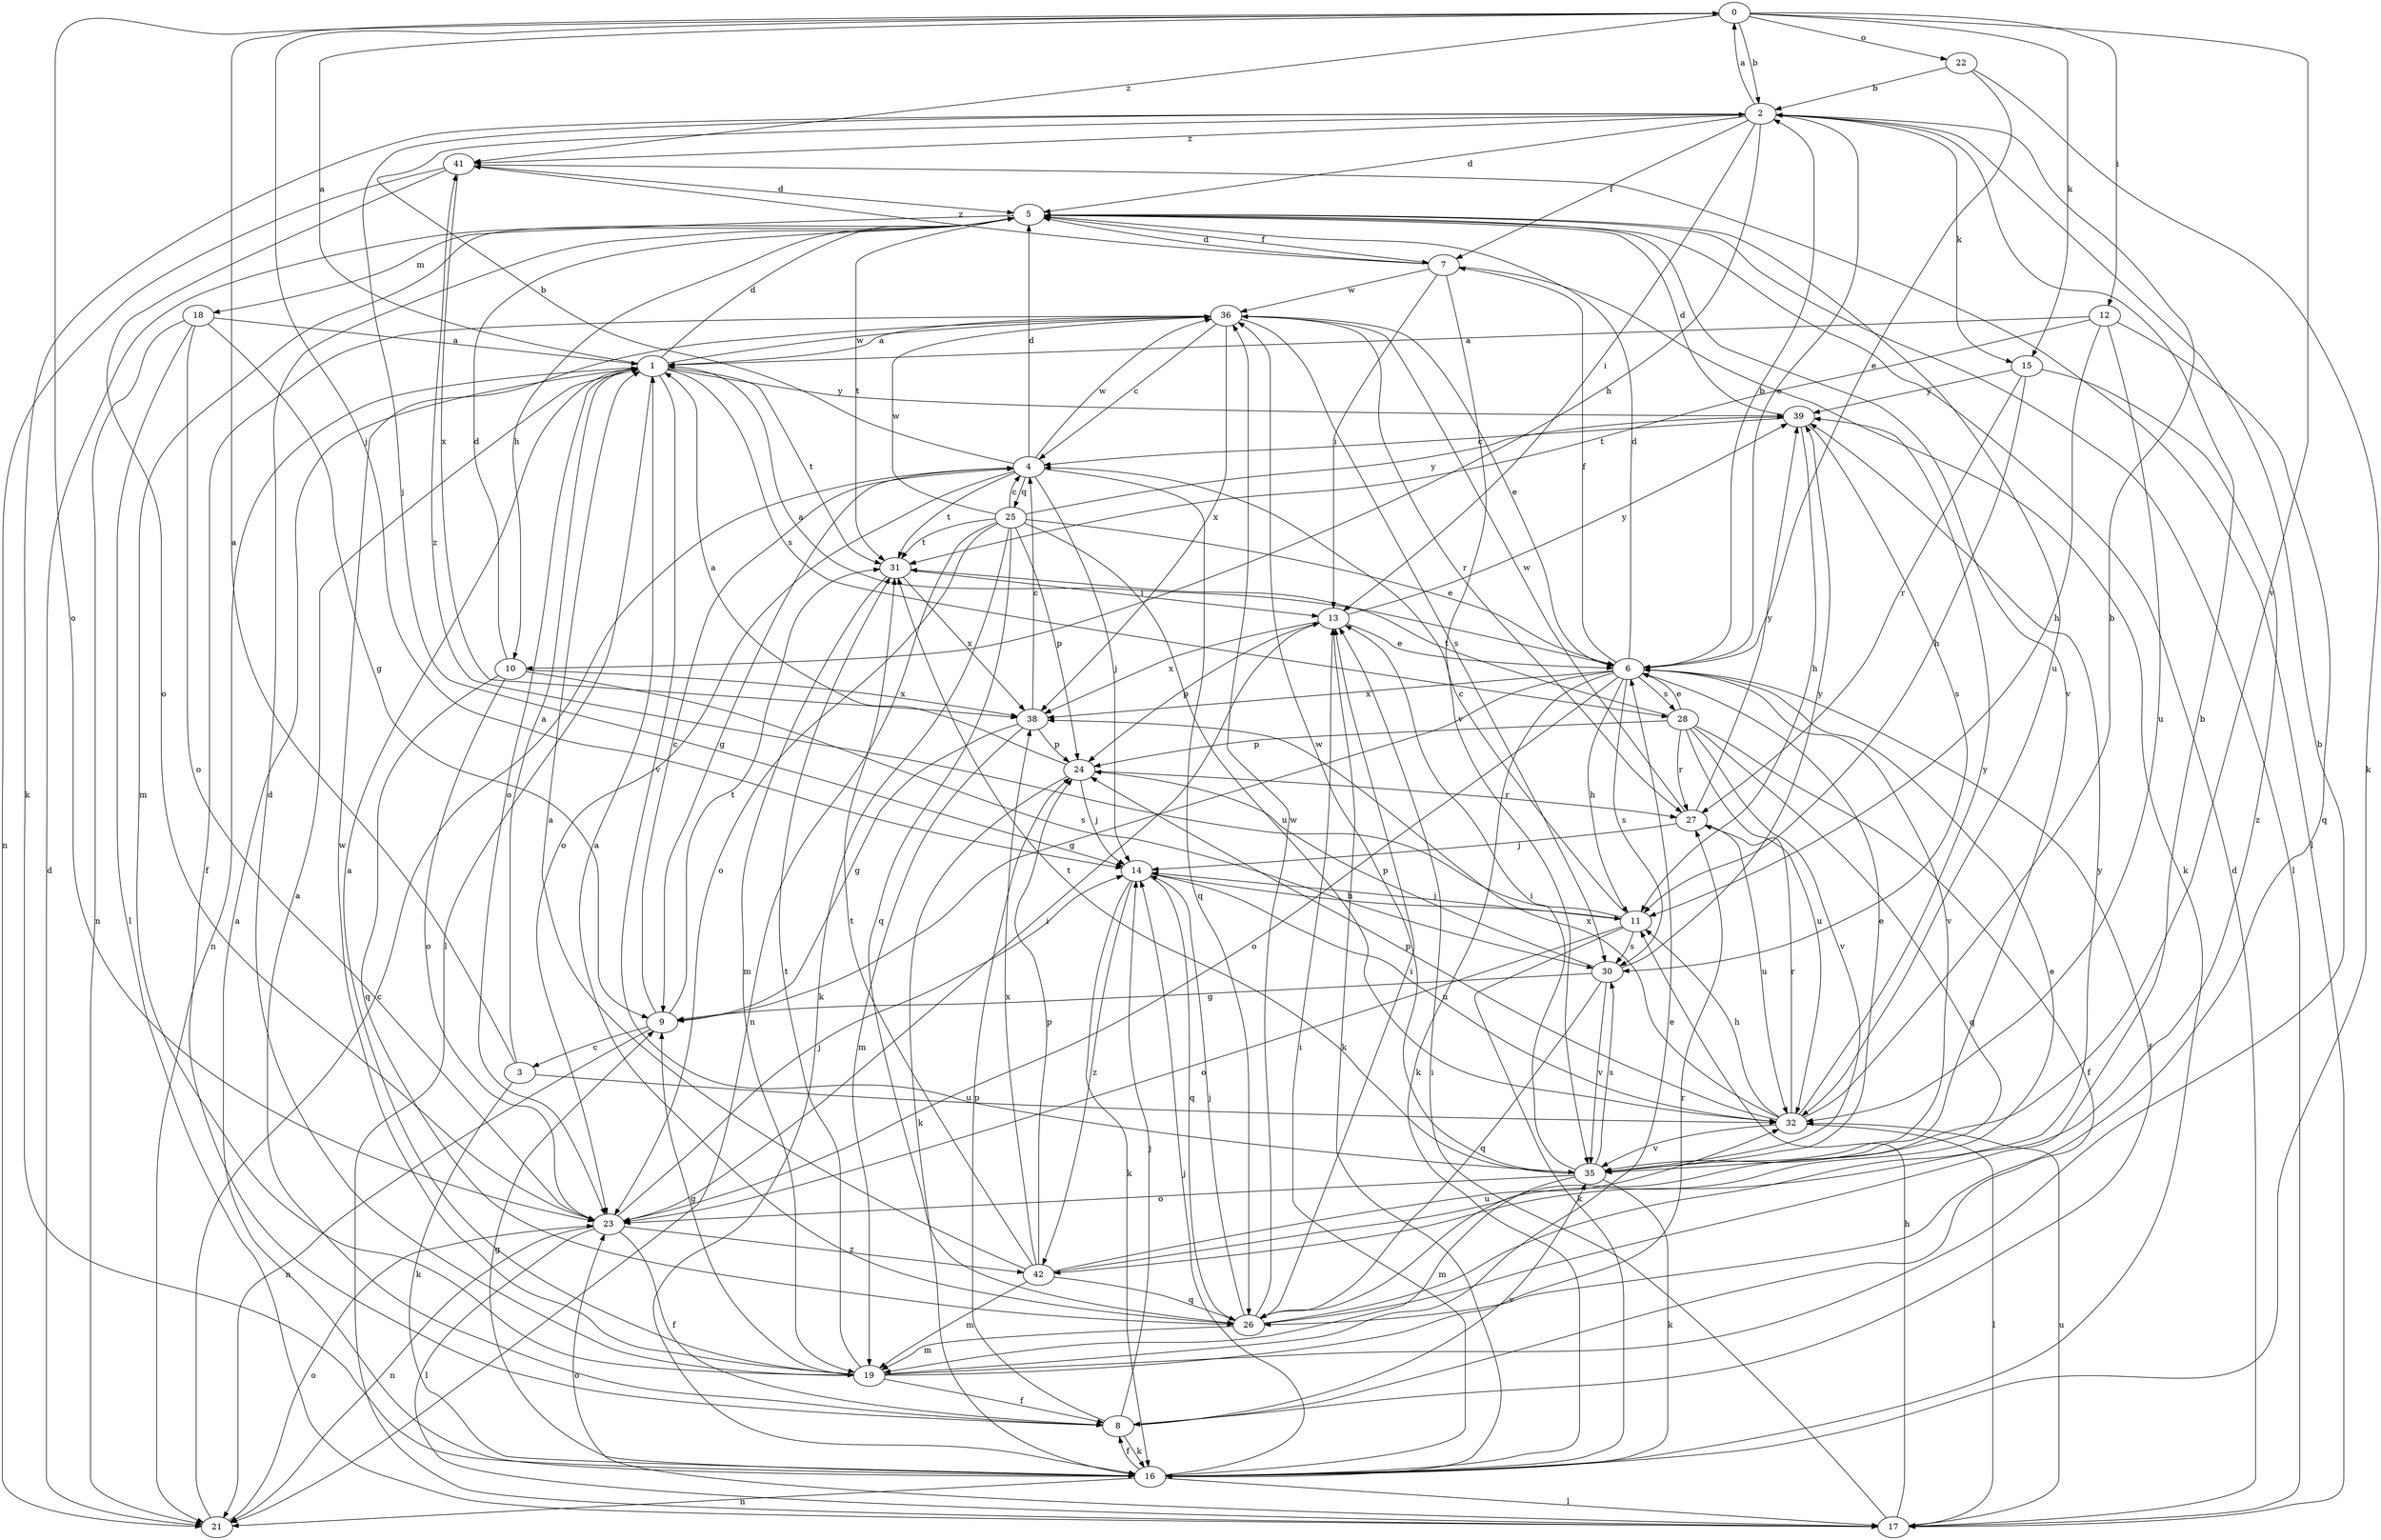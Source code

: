 strict digraph  {
0;
1;
2;
3;
4;
5;
6;
7;
8;
9;
10;
11;
12;
13;
14;
15;
16;
17;
18;
19;
21;
22;
23;
24;
25;
26;
27;
28;
30;
31;
32;
35;
36;
38;
39;
41;
42;
0 -> 2  [label=b];
0 -> 12  [label=i];
0 -> 14  [label=j];
0 -> 15  [label=k];
0 -> 22  [label=o];
0 -> 23  [label=o];
0 -> 35  [label=v];
0 -> 41  [label=z];
1 -> 0  [label=a];
1 -> 5  [label=d];
1 -> 17  [label=l];
1 -> 21  [label=n];
1 -> 23  [label=o];
1 -> 28  [label=s];
1 -> 31  [label=t];
1 -> 35  [label=v];
1 -> 36  [label=w];
1 -> 39  [label=y];
2 -> 0  [label=a];
2 -> 5  [label=d];
2 -> 6  [label=e];
2 -> 7  [label=f];
2 -> 10  [label=h];
2 -> 13  [label=i];
2 -> 14  [label=j];
2 -> 15  [label=k];
2 -> 16  [label=k];
2 -> 41  [label=z];
3 -> 0  [label=a];
3 -> 1  [label=a];
3 -> 16  [label=k];
3 -> 32  [label=u];
4 -> 2  [label=b];
4 -> 5  [label=d];
4 -> 9  [label=g];
4 -> 14  [label=j];
4 -> 23  [label=o];
4 -> 25  [label=q];
4 -> 26  [label=q];
4 -> 31  [label=t];
4 -> 36  [label=w];
5 -> 7  [label=f];
5 -> 10  [label=h];
5 -> 17  [label=l];
5 -> 18  [label=m];
5 -> 19  [label=m];
5 -> 31  [label=t];
5 -> 32  [label=u];
5 -> 35  [label=v];
6 -> 1  [label=a];
6 -> 2  [label=b];
6 -> 5  [label=d];
6 -> 7  [label=f];
6 -> 8  [label=f];
6 -> 9  [label=g];
6 -> 11  [label=h];
6 -> 16  [label=k];
6 -> 23  [label=o];
6 -> 28  [label=s];
6 -> 30  [label=s];
6 -> 35  [label=v];
6 -> 38  [label=x];
7 -> 5  [label=d];
7 -> 13  [label=i];
7 -> 16  [label=k];
7 -> 35  [label=v];
7 -> 36  [label=w];
7 -> 41  [label=z];
8 -> 1  [label=a];
8 -> 14  [label=j];
8 -> 16  [label=k];
8 -> 24  [label=p];
8 -> 35  [label=v];
9 -> 3  [label=c];
9 -> 4  [label=c];
9 -> 21  [label=n];
9 -> 31  [label=t];
10 -> 5  [label=d];
10 -> 23  [label=o];
10 -> 26  [label=q];
10 -> 30  [label=s];
10 -> 38  [label=x];
11 -> 4  [label=c];
11 -> 14  [label=j];
11 -> 16  [label=k];
11 -> 23  [label=o];
11 -> 30  [label=s];
11 -> 41  [label=z];
12 -> 1  [label=a];
12 -> 11  [label=h];
12 -> 26  [label=q];
12 -> 31  [label=t];
12 -> 32  [label=u];
13 -> 6  [label=e];
13 -> 16  [label=k];
13 -> 24  [label=p];
13 -> 38  [label=x];
13 -> 39  [label=y];
14 -> 11  [label=h];
14 -> 16  [label=k];
14 -> 26  [label=q];
14 -> 32  [label=u];
14 -> 42  [label=z];
15 -> 11  [label=h];
15 -> 27  [label=r];
15 -> 39  [label=y];
15 -> 42  [label=z];
16 -> 1  [label=a];
16 -> 8  [label=f];
16 -> 9  [label=g];
16 -> 13  [label=i];
16 -> 14  [label=j];
16 -> 17  [label=l];
16 -> 21  [label=n];
17 -> 5  [label=d];
17 -> 11  [label=h];
17 -> 13  [label=i];
17 -> 23  [label=o];
17 -> 32  [label=u];
18 -> 1  [label=a];
18 -> 9  [label=g];
18 -> 17  [label=l];
18 -> 21  [label=n];
18 -> 23  [label=o];
19 -> 1  [label=a];
19 -> 2  [label=b];
19 -> 5  [label=d];
19 -> 6  [label=e];
19 -> 8  [label=f];
19 -> 9  [label=g];
19 -> 27  [label=r];
19 -> 31  [label=t];
19 -> 36  [label=w];
21 -> 4  [label=c];
21 -> 5  [label=d];
21 -> 23  [label=o];
22 -> 2  [label=b];
22 -> 6  [label=e];
22 -> 16  [label=k];
23 -> 8  [label=f];
23 -> 13  [label=i];
23 -> 14  [label=j];
23 -> 17  [label=l];
23 -> 21  [label=n];
23 -> 42  [label=z];
24 -> 1  [label=a];
24 -> 14  [label=j];
24 -> 16  [label=k];
24 -> 27  [label=r];
25 -> 4  [label=c];
25 -> 6  [label=e];
25 -> 16  [label=k];
25 -> 21  [label=n];
25 -> 23  [label=o];
25 -> 24  [label=p];
25 -> 26  [label=q];
25 -> 31  [label=t];
25 -> 32  [label=u];
25 -> 36  [label=w];
25 -> 39  [label=y];
26 -> 1  [label=a];
26 -> 2  [label=b];
26 -> 13  [label=i];
26 -> 14  [label=j];
26 -> 19  [label=m];
26 -> 36  [label=w];
26 -> 39  [label=y];
27 -> 14  [label=j];
27 -> 32  [label=u];
27 -> 36  [label=w];
27 -> 39  [label=y];
28 -> 6  [label=e];
28 -> 8  [label=f];
28 -> 24  [label=p];
28 -> 26  [label=q];
28 -> 27  [label=r];
28 -> 31  [label=t];
28 -> 32  [label=u];
28 -> 35  [label=v];
30 -> 9  [label=g];
30 -> 24  [label=p];
30 -> 26  [label=q];
30 -> 35  [label=v];
30 -> 39  [label=y];
31 -> 13  [label=i];
31 -> 19  [label=m];
31 -> 38  [label=x];
32 -> 2  [label=b];
32 -> 11  [label=h];
32 -> 17  [label=l];
32 -> 24  [label=p];
32 -> 27  [label=r];
32 -> 35  [label=v];
32 -> 38  [label=x];
32 -> 39  [label=y];
35 -> 6  [label=e];
35 -> 13  [label=i];
35 -> 16  [label=k];
35 -> 19  [label=m];
35 -> 23  [label=o];
35 -> 30  [label=s];
35 -> 31  [label=t];
35 -> 36  [label=w];
36 -> 1  [label=a];
36 -> 4  [label=c];
36 -> 6  [label=e];
36 -> 8  [label=f];
36 -> 27  [label=r];
36 -> 30  [label=s];
36 -> 38  [label=x];
38 -> 4  [label=c];
38 -> 9  [label=g];
38 -> 19  [label=m];
38 -> 24  [label=p];
39 -> 4  [label=c];
39 -> 5  [label=d];
39 -> 11  [label=h];
39 -> 30  [label=s];
41 -> 5  [label=d];
41 -> 17  [label=l];
41 -> 21  [label=n];
41 -> 23  [label=o];
41 -> 38  [label=x];
42 -> 1  [label=a];
42 -> 6  [label=e];
42 -> 19  [label=m];
42 -> 24  [label=p];
42 -> 26  [label=q];
42 -> 31  [label=t];
42 -> 32  [label=u];
42 -> 38  [label=x];
}
